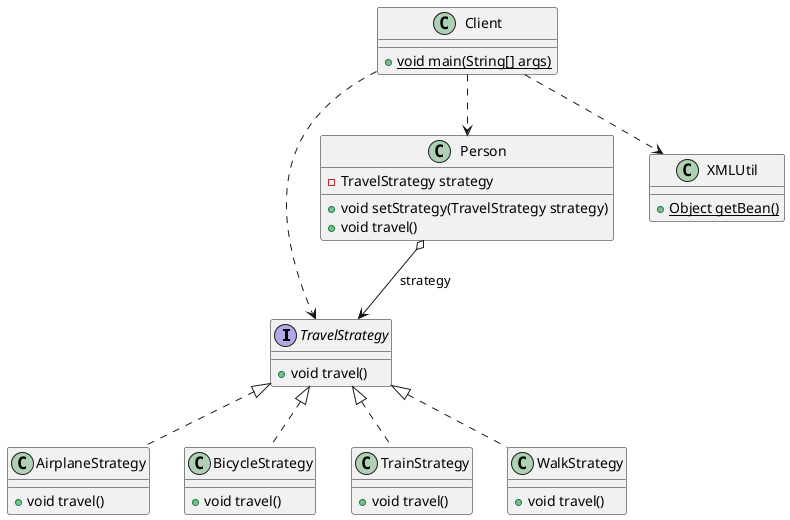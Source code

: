 @startuml
'https://plantuml.com/class-diagram

TravelStrategy <|.. AirplaneStrategy
TravelStrategy <|.. BicycleStrategy
TravelStrategy <|.. TrainStrategy
TravelStrategy <|.. WalkStrategy
Person o--> TravelStrategy : strategy
Client ..> Person
Client ..> XMLUtil
Client ..> TravelStrategy

interface TravelStrategy {
    + void travel()
}

class Person {
    - TravelStrategy strategy
    + void setStrategy(TravelStrategy strategy)
    + void travel()
}

class AirplaneStrategy {
    + void travel()
}

class BicycleStrategy {
    + void travel()
}

class TrainStrategy {
    + void travel()
}

class WalkStrategy {
    + void travel()
}

class XMLUtil {
    + {static} Object getBean()
}

class Client {
    + {static} void main(String[] args)
}

@enduml